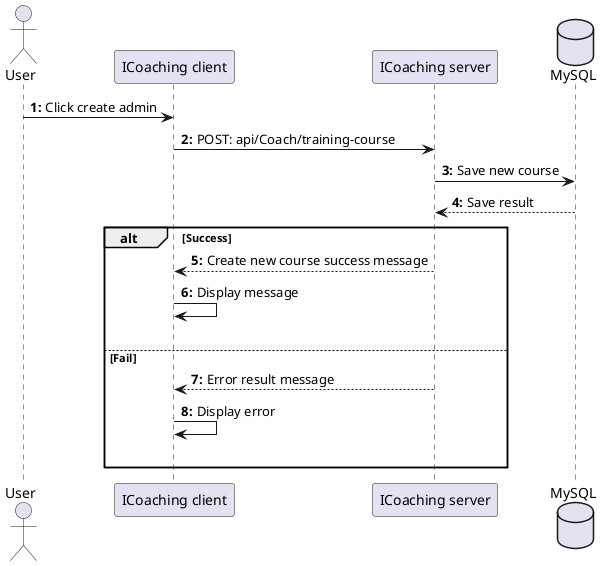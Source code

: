 @startuml CreateCourse
actor User as user
participant "ICoaching client" as client
participant "ICoaching server" as server 
database "MySQL" as db

autonumber "<b>0:"

user -> client : Click create admin
client -> server : POST: api/Coach/training-course
server -> db : Save new course
db --> server : Save result

alt Success
    server --> client : Create new course success message
    client -> client : Display message

    |||
else Fail
    server --> client : Error result message
    client -> client : Display error
    |||
end
@enduml